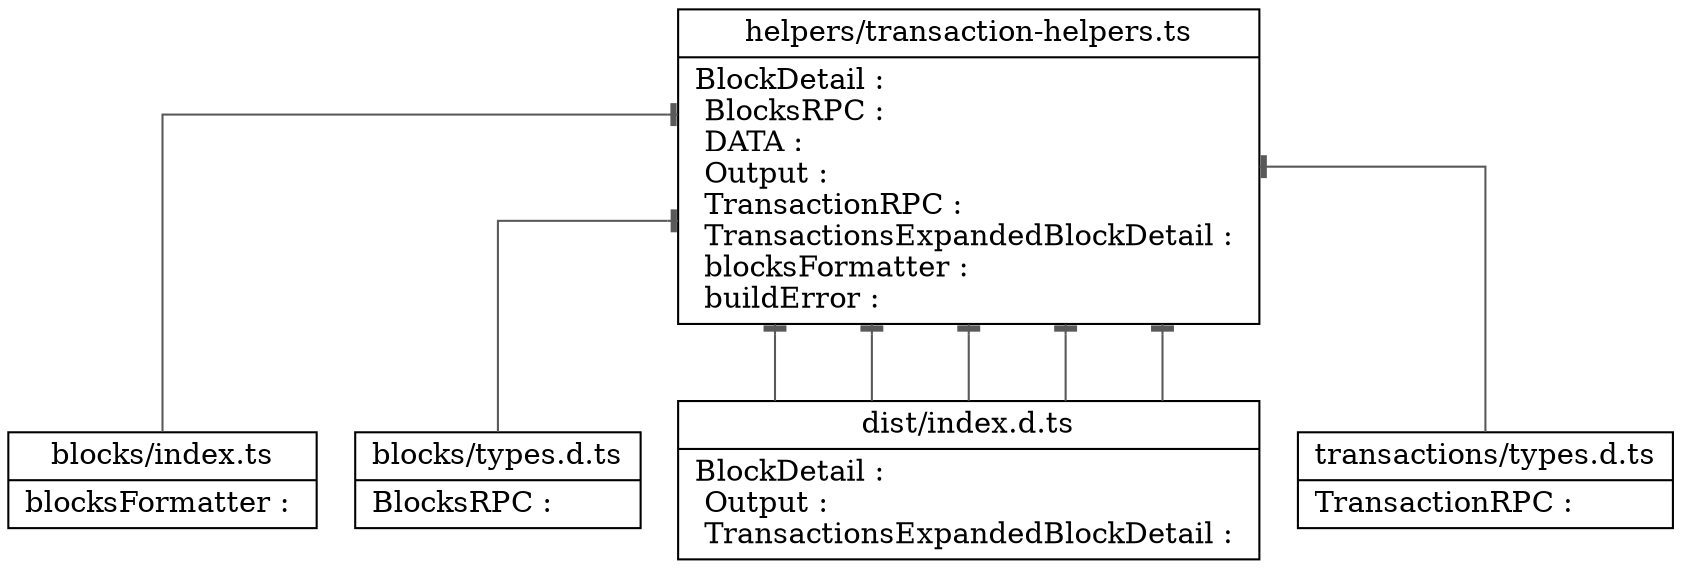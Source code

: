 digraph "helpers" {

splines  = ortho;
fontname = "Inconsolata";

node [colorscheme = ylgnbu4];
edge [colorscheme = dark28, dir = both];

"blocks/index.ts"                [shape = record, label = "{ blocks/index.ts |  blocksFormatter : \l }"];
"blocks/types.d.ts"              [shape = record, label = "{ blocks/types.d.ts |  BlocksRPC : \l }"];
"dist/index.d.ts"                [shape = record, label = "{ dist/index.d.ts |  DATA : \l  buildError : \l }"];
"dist/index.d.ts"                [shape = record, label = "{ dist/index.d.ts |  BlockDetail : \l  Output : \l  TransactionsExpandedBlockDetail : \l }"];
"helpers/transaction-helpers.ts" [shape = record, label = "{ helpers/transaction-helpers.ts |  BlockDetail : \l  BlocksRPC : \l  DATA : \l  Output : \l  TransactionRPC : \l  TransactionsExpandedBlockDetail : \l  blocksFormatter : \l  buildError : \l }"];
"transactions/types.d.ts"        [shape = record, label = "{ transactions/types.d.ts |  TransactionRPC : \l }"];

"helpers/transaction-helpers.ts" -> "blocks/index.ts"                [color = "#595959", style = solid , arrowtail = tee     , arrowhead = none    , taillabel = "", label = "", headlabel = ""];
"helpers/transaction-helpers.ts" -> "blocks/types.d.ts"              [color = "#595959", style = solid , arrowtail = tee     , arrowhead = none    , taillabel = "", label = "", headlabel = ""];
"helpers/transaction-helpers.ts" -> "dist/index.d.ts"                [color = "#595959", style = solid , arrowtail = tee     , arrowhead = none    , taillabel = "", label = "", headlabel = ""];
"helpers/transaction-helpers.ts" -> "dist/index.d.ts"                [color = "#595959", style = solid , arrowtail = tee     , arrowhead = none    , taillabel = "", label = "", headlabel = ""];
"helpers/transaction-helpers.ts" -> "dist/index.d.ts"                [color = "#595959", style = solid , arrowtail = tee     , arrowhead = none    , taillabel = "", label = "", headlabel = ""];
"helpers/transaction-helpers.ts" -> "dist/index.d.ts"                [color = "#595959", style = solid , arrowtail = tee     , arrowhead = none    , taillabel = "", label = "", headlabel = ""];
"helpers/transaction-helpers.ts" -> "dist/index.d.ts"                [color = "#595959", style = solid , arrowtail = tee     , arrowhead = none    , taillabel = "", label = "", headlabel = ""];
"helpers/transaction-helpers.ts" -> "transactions/types.d.ts"        [color = "#595959", style = solid , arrowtail = tee     , arrowhead = none    , taillabel = "", label = "", headlabel = ""];

}

